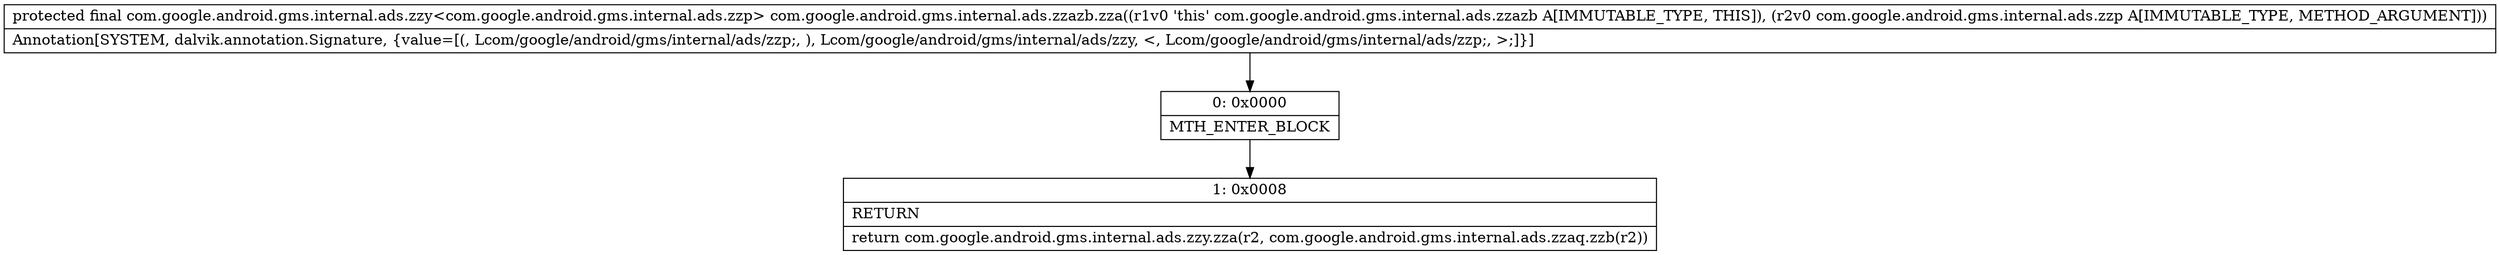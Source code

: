 digraph "CFG forcom.google.android.gms.internal.ads.zzazb.zza(Lcom\/google\/android\/gms\/internal\/ads\/zzp;)Lcom\/google\/android\/gms\/internal\/ads\/zzy;" {
Node_0 [shape=record,label="{0\:\ 0x0000|MTH_ENTER_BLOCK\l}"];
Node_1 [shape=record,label="{1\:\ 0x0008|RETURN\l|return com.google.android.gms.internal.ads.zzy.zza(r2, com.google.android.gms.internal.ads.zzaq.zzb(r2))\l}"];
MethodNode[shape=record,label="{protected final com.google.android.gms.internal.ads.zzy\<com.google.android.gms.internal.ads.zzp\> com.google.android.gms.internal.ads.zzazb.zza((r1v0 'this' com.google.android.gms.internal.ads.zzazb A[IMMUTABLE_TYPE, THIS]), (r2v0 com.google.android.gms.internal.ads.zzp A[IMMUTABLE_TYPE, METHOD_ARGUMENT]))  | Annotation[SYSTEM, dalvik.annotation.Signature, \{value=[(, Lcom\/google\/android\/gms\/internal\/ads\/zzp;, ), Lcom\/google\/android\/gms\/internal\/ads\/zzy, \<, Lcom\/google\/android\/gms\/internal\/ads\/zzp;, \>;]\}]\l}"];
MethodNode -> Node_0;
Node_0 -> Node_1;
}

